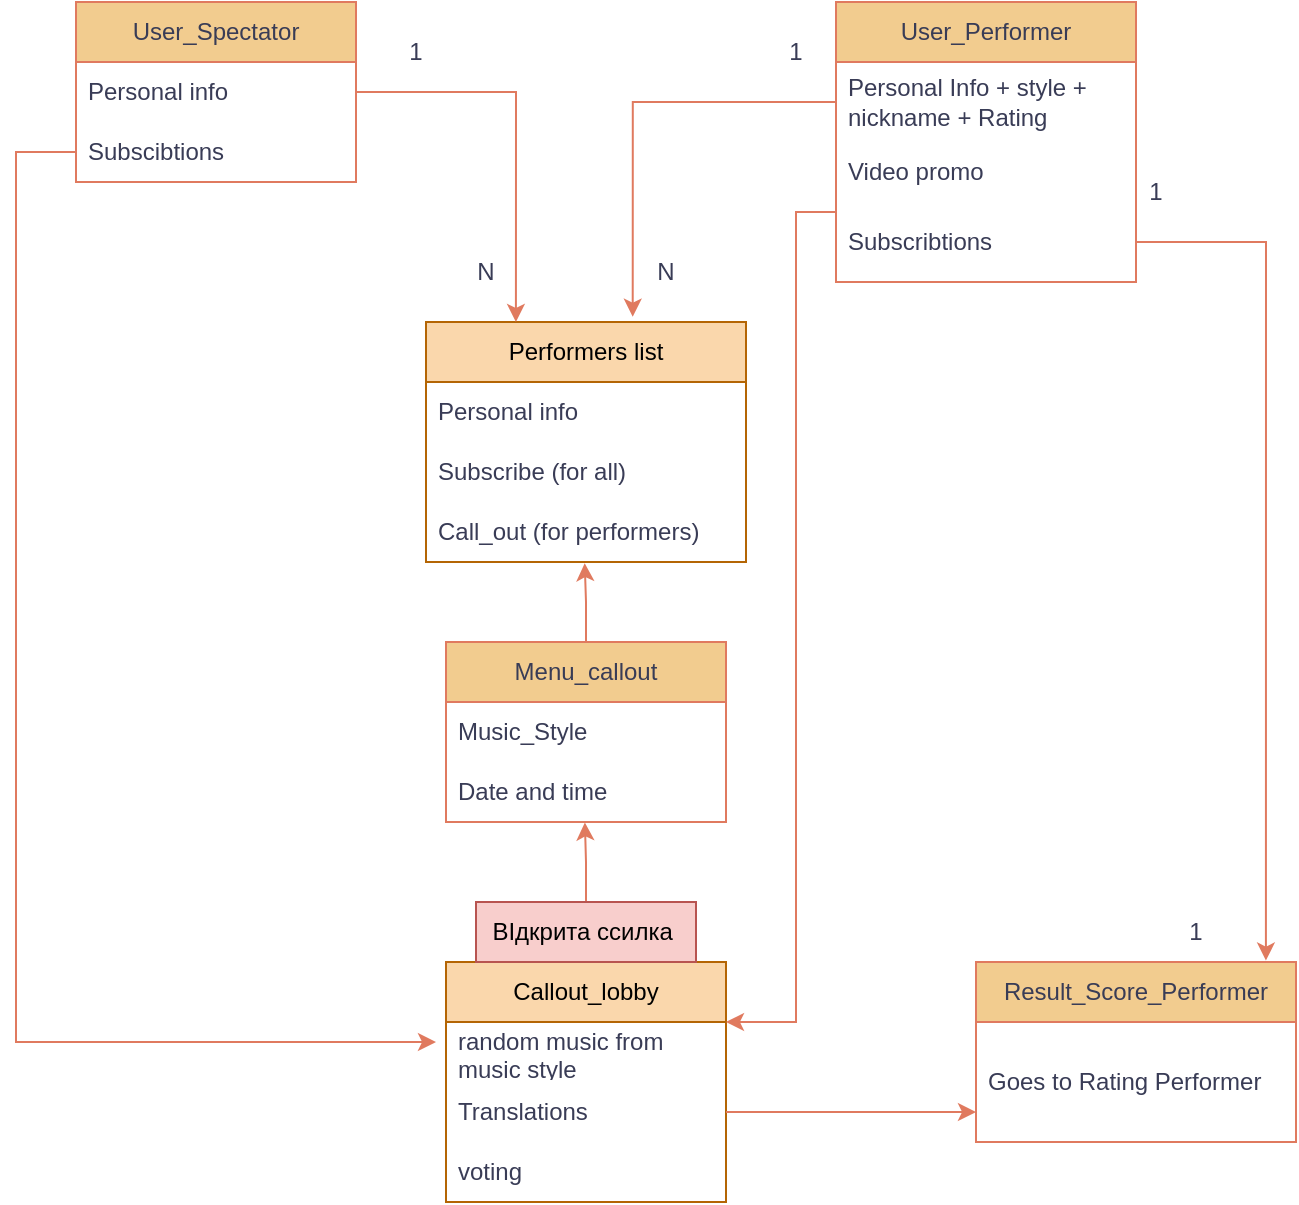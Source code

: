 <mxfile version="20.8.20" type="device"><diagram name="Страница 1" id="rqihfixSVRei1ZvfviLp"><mxGraphModel dx="1050" dy="581" grid="1" gridSize="10" guides="1" tooltips="1" connect="1" arrows="1" fold="1" page="1" pageScale="1" pageWidth="827" pageHeight="1169" background="#FFFFFF" math="0" shadow="0"><root><mxCell id="0"/><mxCell id="1" parent="0"/><mxCell id="04ggNdUsA-GPXu9F0J2Q-1" value="User_Spectator" style="swimlane;fontStyle=0;childLayout=stackLayout;horizontal=1;startSize=30;horizontalStack=0;resizeParent=1;resizeParentMax=0;resizeLast=0;collapsible=1;marginBottom=0;whiteSpace=wrap;html=1;labelBackgroundColor=none;fillColor=#F2CC8F;strokeColor=#E07A5F;fontColor=#393C56;" parent="1" vertex="1"><mxGeometry x="110" y="40" width="140" height="90" as="geometry"/></mxCell><mxCell id="04ggNdUsA-GPXu9F0J2Q-2" value="Personal info" style="text;strokeColor=none;fillColor=none;align=left;verticalAlign=middle;spacingLeft=4;spacingRight=4;overflow=hidden;points=[[0,0.5],[1,0.5]];portConstraint=eastwest;rotatable=0;whiteSpace=wrap;html=1;labelBackgroundColor=none;fontColor=#393C56;" parent="04ggNdUsA-GPXu9F0J2Q-1" vertex="1"><mxGeometry y="30" width="140" height="30" as="geometry"/></mxCell><mxCell id="04ggNdUsA-GPXu9F0J2Q-3" value="Subscibtions&amp;nbsp;" style="text;strokeColor=none;fillColor=none;align=left;verticalAlign=middle;spacingLeft=4;spacingRight=4;overflow=hidden;points=[[0,0.5],[1,0.5]];portConstraint=eastwest;rotatable=0;whiteSpace=wrap;html=1;labelBackgroundColor=none;fontColor=#393C56;" parent="04ggNdUsA-GPXu9F0J2Q-1" vertex="1"><mxGeometry y="60" width="140" height="30" as="geometry"/></mxCell><mxCell id="04ggNdUsA-GPXu9F0J2Q-5" value="User_Performer" style="swimlane;fontStyle=0;childLayout=stackLayout;horizontal=1;startSize=30;horizontalStack=0;resizeParent=1;resizeParentMax=0;resizeLast=0;collapsible=1;marginBottom=0;whiteSpace=wrap;html=1;labelBackgroundColor=none;fillColor=#F2CC8F;strokeColor=#E07A5F;fontColor=#393C56;" parent="1" vertex="1"><mxGeometry x="490" y="40" width="150" height="140" as="geometry"/></mxCell><mxCell id="04ggNdUsA-GPXu9F0J2Q-6" value="Personal Info + style + nickname + Rating" style="text;strokeColor=none;fillColor=none;align=left;verticalAlign=middle;spacingLeft=4;spacingRight=4;overflow=hidden;points=[[0,0.5],[1,0.5]];portConstraint=eastwest;rotatable=0;whiteSpace=wrap;html=1;labelBackgroundColor=none;fontColor=#393C56;" parent="04ggNdUsA-GPXu9F0J2Q-5" vertex="1"><mxGeometry y="30" width="150" height="40" as="geometry"/></mxCell><mxCell id="04ggNdUsA-GPXu9F0J2Q-7" value="Video promo" style="text;strokeColor=none;fillColor=none;align=left;verticalAlign=middle;spacingLeft=4;spacingRight=4;overflow=hidden;points=[[0,0.5],[1,0.5]];portConstraint=eastwest;rotatable=0;whiteSpace=wrap;html=1;labelBackgroundColor=none;fontColor=#393C56;" parent="04ggNdUsA-GPXu9F0J2Q-5" vertex="1"><mxGeometry y="70" width="150" height="30" as="geometry"/></mxCell><mxCell id="04ggNdUsA-GPXu9F0J2Q-8" value="Subscribtions" style="text;strokeColor=none;fillColor=none;align=left;verticalAlign=middle;spacingLeft=4;spacingRight=4;overflow=hidden;points=[[0,0.5],[1,0.5]];portConstraint=eastwest;rotatable=0;whiteSpace=wrap;html=1;labelBackgroundColor=none;fontColor=#393C56;" parent="04ggNdUsA-GPXu9F0J2Q-5" vertex="1"><mxGeometry y="100" width="150" height="40" as="geometry"/></mxCell><mxCell id="riciEKTTV3S1OfBAYj2b-1" value="Result_Score_Performer" style="swimlane;fontStyle=0;childLayout=stackLayout;horizontal=1;startSize=30;horizontalStack=0;resizeParent=1;resizeParentMax=0;resizeLast=0;collapsible=1;marginBottom=0;whiteSpace=wrap;html=1;labelBackgroundColor=none;fillColor=#F2CC8F;strokeColor=#E07A5F;fontColor=#393C56;" parent="1" vertex="1"><mxGeometry x="560" y="520" width="160" height="90" as="geometry"/></mxCell><mxCell id="riciEKTTV3S1OfBAYj2b-2" value="Goes to Rating Performer" style="text;strokeColor=none;fillColor=none;align=left;verticalAlign=middle;spacingLeft=4;spacingRight=4;overflow=hidden;points=[[0,0.5],[1,0.5]];portConstraint=eastwest;rotatable=0;whiteSpace=wrap;html=1;labelBackgroundColor=none;fontColor=#393C56;" parent="riciEKTTV3S1OfBAYj2b-1" vertex="1"><mxGeometry y="30" width="160" height="60" as="geometry"/></mxCell><mxCell id="riciEKTTV3S1OfBAYj2b-17" value="Callout_lobby" style="swimlane;fontStyle=0;childLayout=stackLayout;horizontal=1;startSize=30;horizontalStack=0;resizeParent=1;resizeParentMax=0;resizeLast=0;collapsible=1;marginBottom=0;whiteSpace=wrap;html=1;strokeColor=#b46504;fillColor=#fad7ac;" parent="1" vertex="1"><mxGeometry x="295" y="520" width="140" height="120" as="geometry"/></mxCell><mxCell id="riciEKTTV3S1OfBAYj2b-18" value="random music from music style" style="text;strokeColor=none;fillColor=none;align=left;verticalAlign=middle;spacingLeft=4;spacingRight=4;overflow=hidden;points=[[0,0.5],[1,0.5]];portConstraint=eastwest;rotatable=0;whiteSpace=wrap;html=1;fontColor=#393C56;" parent="riciEKTTV3S1OfBAYj2b-17" vertex="1"><mxGeometry y="30" width="140" height="30" as="geometry"/></mxCell><mxCell id="riciEKTTV3S1OfBAYj2b-19" value="Translations" style="text;strokeColor=none;fillColor=none;align=left;verticalAlign=middle;spacingLeft=4;spacingRight=4;overflow=hidden;points=[[0,0.5],[1,0.5]];portConstraint=eastwest;rotatable=0;whiteSpace=wrap;html=1;fontColor=#393C56;" parent="riciEKTTV3S1OfBAYj2b-17" vertex="1"><mxGeometry y="60" width="140" height="30" as="geometry"/></mxCell><mxCell id="riciEKTTV3S1OfBAYj2b-20" value="voting" style="text;strokeColor=none;fillColor=none;align=left;verticalAlign=middle;spacingLeft=4;spacingRight=4;overflow=hidden;points=[[0,0.5],[1,0.5]];portConstraint=eastwest;rotatable=0;whiteSpace=wrap;html=1;fontColor=#393C56;" parent="riciEKTTV3S1OfBAYj2b-17" vertex="1"><mxGeometry y="90" width="140" height="30" as="geometry"/></mxCell><mxCell id="riciEKTTV3S1OfBAYj2b-51" style="edgeStyle=orthogonalEdgeStyle;rounded=0;orthogonalLoop=1;jettySize=auto;html=1;strokeColor=#E07A5F;fontColor=#393C56;fillColor=#F2CC8F;entryX=0.496;entryY=1.007;entryDx=0;entryDy=0;entryPerimeter=0;" parent="1" source="riciEKTTV3S1OfBAYj2b-23" target="riciEKTTV3S1OfBAYj2b-37" edge="1"><mxGeometry relative="1" as="geometry"><mxPoint x="365" y="460" as="targetPoint"/></mxGeometry></mxCell><mxCell id="riciEKTTV3S1OfBAYj2b-23" value="ВІдкрита ссилка&amp;nbsp;" style="text;html=1;strokeColor=#b85450;fillColor=#f8cecc;align=center;verticalAlign=middle;whiteSpace=wrap;rounded=0;" parent="1" vertex="1"><mxGeometry x="310" y="490" width="110" height="30" as="geometry"/></mxCell><mxCell id="riciEKTTV3S1OfBAYj2b-27" value="Performers list" style="swimlane;fontStyle=0;childLayout=stackLayout;horizontal=1;startSize=30;horizontalStack=0;resizeParent=1;resizeParentMax=0;resizeLast=0;collapsible=1;marginBottom=0;whiteSpace=wrap;html=1;strokeColor=#b46504;fillColor=#fad7ac;" parent="1" vertex="1"><mxGeometry x="285" y="200" width="160" height="120" as="geometry"/></mxCell><mxCell id="riciEKTTV3S1OfBAYj2b-28" value="Personal info" style="text;strokeColor=none;fillColor=none;align=left;verticalAlign=middle;spacingLeft=4;spacingRight=4;overflow=hidden;points=[[0,0.5],[1,0.5]];portConstraint=eastwest;rotatable=0;whiteSpace=wrap;html=1;fontColor=#393C56;" parent="riciEKTTV3S1OfBAYj2b-27" vertex="1"><mxGeometry y="30" width="160" height="30" as="geometry"/></mxCell><mxCell id="riciEKTTV3S1OfBAYj2b-29" value="Subscribe (for all)&amp;nbsp;" style="text;strokeColor=none;fillColor=none;align=left;verticalAlign=middle;spacingLeft=4;spacingRight=4;overflow=hidden;points=[[0,0.5],[1,0.5]];portConstraint=eastwest;rotatable=0;whiteSpace=wrap;html=1;fontColor=#393C56;" parent="riciEKTTV3S1OfBAYj2b-27" vertex="1"><mxGeometry y="60" width="160" height="30" as="geometry"/></mxCell><mxCell id="riciEKTTV3S1OfBAYj2b-30" value="Call_out (for performers)" style="text;strokeColor=none;fillColor=none;align=left;verticalAlign=middle;spacingLeft=4;spacingRight=4;overflow=hidden;points=[[0,0.5],[1,0.5]];portConstraint=eastwest;rotatable=0;whiteSpace=wrap;html=1;fontColor=#393C56;" parent="riciEKTTV3S1OfBAYj2b-27" vertex="1"><mxGeometry y="90" width="160" height="30" as="geometry"/></mxCell><mxCell id="riciEKTTV3S1OfBAYj2b-47" style="edgeStyle=orthogonalEdgeStyle;rounded=0;orthogonalLoop=1;jettySize=auto;html=1;entryX=0.496;entryY=1.02;entryDx=0;entryDy=0;entryPerimeter=0;strokeColor=#E07A5F;fontColor=#393C56;fillColor=#F2CC8F;" parent="1" source="riciEKTTV3S1OfBAYj2b-35" target="riciEKTTV3S1OfBAYj2b-30" edge="1"><mxGeometry relative="1" as="geometry"/></mxCell><mxCell id="riciEKTTV3S1OfBAYj2b-35" value="Menu_callout" style="swimlane;fontStyle=0;childLayout=stackLayout;horizontal=1;startSize=30;horizontalStack=0;resizeParent=1;resizeParentMax=0;resizeLast=0;collapsible=1;marginBottom=0;whiteSpace=wrap;html=1;strokeColor=#E07A5F;fontColor=#393C56;fillColor=#F2CC8F;" parent="1" vertex="1"><mxGeometry x="295" y="360" width="140" height="90" as="geometry"/></mxCell><mxCell id="riciEKTTV3S1OfBAYj2b-36" value="Music_Style" style="text;strokeColor=none;fillColor=none;align=left;verticalAlign=middle;spacingLeft=4;spacingRight=4;overflow=hidden;points=[[0,0.5],[1,0.5]];portConstraint=eastwest;rotatable=0;whiteSpace=wrap;html=1;fontColor=#393C56;" parent="riciEKTTV3S1OfBAYj2b-35" vertex="1"><mxGeometry y="30" width="140" height="30" as="geometry"/></mxCell><mxCell id="riciEKTTV3S1OfBAYj2b-37" value="Date and time" style="text;strokeColor=none;fillColor=none;align=left;verticalAlign=middle;spacingLeft=4;spacingRight=4;overflow=hidden;points=[[0,0.5],[1,0.5]];portConstraint=eastwest;rotatable=0;whiteSpace=wrap;html=1;fontColor=#393C56;" parent="riciEKTTV3S1OfBAYj2b-35" vertex="1"><mxGeometry y="60" width="140" height="30" as="geometry"/></mxCell><mxCell id="riciEKTTV3S1OfBAYj2b-39" style="edgeStyle=orthogonalEdgeStyle;rounded=0;orthogonalLoop=1;jettySize=auto;html=1;strokeColor=#E07A5F;fontColor=#393C56;fillColor=#F2CC8F;entryX=0.281;entryY=0;entryDx=0;entryDy=0;entryPerimeter=0;" parent="1" source="04ggNdUsA-GPXu9F0J2Q-2" target="riciEKTTV3S1OfBAYj2b-27" edge="1"><mxGeometry relative="1" as="geometry"><mxPoint x="330" y="190" as="targetPoint"/></mxGeometry></mxCell><mxCell id="riciEKTTV3S1OfBAYj2b-40" style="edgeStyle=orthogonalEdgeStyle;rounded=0;orthogonalLoop=1;jettySize=auto;html=1;exitX=0;exitY=0.5;exitDx=0;exitDy=0;entryX=0.646;entryY=-0.022;entryDx=0;entryDy=0;entryPerimeter=0;strokeColor=#E07A5F;fontColor=#393C56;fillColor=#F2CC8F;" parent="1" source="04ggNdUsA-GPXu9F0J2Q-6" target="riciEKTTV3S1OfBAYj2b-27" edge="1"><mxGeometry relative="1" as="geometry"/></mxCell><mxCell id="riciEKTTV3S1OfBAYj2b-53" style="edgeStyle=orthogonalEdgeStyle;rounded=0;orthogonalLoop=1;jettySize=auto;html=1;entryX=0;entryY=0.5;entryDx=0;entryDy=0;strokeColor=#E07A5F;fontColor=#393C56;fillColor=#F2CC8F;" parent="1" source="riciEKTTV3S1OfBAYj2b-19" edge="1"><mxGeometry relative="1" as="geometry"><mxPoint x="560" y="595" as="targetPoint"/></mxGeometry></mxCell><mxCell id="riciEKTTV3S1OfBAYj2b-54" style="edgeStyle=orthogonalEdgeStyle;rounded=0;orthogonalLoop=1;jettySize=auto;html=1;entryX=0.906;entryY=-0.008;entryDx=0;entryDy=0;entryPerimeter=0;strokeColor=#E07A5F;fontColor=#393C56;fillColor=#F2CC8F;" parent="1" source="04ggNdUsA-GPXu9F0J2Q-8" target="riciEKTTV3S1OfBAYj2b-1" edge="1"><mxGeometry relative="1" as="geometry"/></mxCell><mxCell id="riciEKTTV3S1OfBAYj2b-55" style="edgeStyle=orthogonalEdgeStyle;rounded=0;orthogonalLoop=1;jettySize=auto;html=1;strokeColor=#E07A5F;fontColor=#393C56;fillColor=#F2CC8F;entryX=1;entryY=0.25;entryDx=0;entryDy=0;" parent="1" source="04ggNdUsA-GPXu9F0J2Q-8" target="riciEKTTV3S1OfBAYj2b-17" edge="1"><mxGeometry relative="1" as="geometry"><mxPoint x="470" y="530" as="targetPoint"/><Array as="points"><mxPoint x="470" y="145"/><mxPoint x="470" y="550"/></Array></mxGeometry></mxCell><mxCell id="riciEKTTV3S1OfBAYj2b-56" style="edgeStyle=orthogonalEdgeStyle;rounded=0;orthogonalLoop=1;jettySize=auto;html=1;strokeColor=#E07A5F;fontColor=#393C56;fillColor=#F2CC8F;" parent="1" source="04ggNdUsA-GPXu9F0J2Q-3" edge="1"><mxGeometry relative="1" as="geometry"><mxPoint x="290" y="560" as="targetPoint"/><Array as="points"><mxPoint x="80" y="115"/><mxPoint x="80" y="560"/></Array></mxGeometry></mxCell><mxCell id="riciEKTTV3S1OfBAYj2b-60" value="1" style="text;html=1;strokeColor=none;fillColor=none;align=center;verticalAlign=middle;whiteSpace=wrap;rounded=0;fontColor=#393C56;" parent="1" vertex="1"><mxGeometry x="250" y="50" width="60" height="30" as="geometry"/></mxCell><mxCell id="riciEKTTV3S1OfBAYj2b-62" value="N" style="text;html=1;strokeColor=none;fillColor=none;align=center;verticalAlign=middle;whiteSpace=wrap;rounded=0;fontColor=#393C56;" parent="1" vertex="1"><mxGeometry x="285" y="160" width="60" height="30" as="geometry"/></mxCell><mxCell id="riciEKTTV3S1OfBAYj2b-63" value="1" style="text;html=1;strokeColor=none;fillColor=none;align=center;verticalAlign=middle;whiteSpace=wrap;rounded=0;fontColor=#393C56;" parent="1" vertex="1"><mxGeometry x="460" y="50" width="20" height="30" as="geometry"/></mxCell><mxCell id="riciEKTTV3S1OfBAYj2b-65" value="N" style="text;html=1;strokeColor=none;fillColor=none;align=center;verticalAlign=middle;whiteSpace=wrap;rounded=0;fontColor=#393C56;" parent="1" vertex="1"><mxGeometry x="390" y="160" width="30" height="30" as="geometry"/></mxCell><mxCell id="riciEKTTV3S1OfBAYj2b-66" value="1" style="text;html=1;strokeColor=none;fillColor=none;align=center;verticalAlign=middle;whiteSpace=wrap;rounded=0;fontColor=#393C56;" parent="1" vertex="1"><mxGeometry x="640" y="490" width="60" height="30" as="geometry"/></mxCell><mxCell id="riciEKTTV3S1OfBAYj2b-67" value="1" style="text;html=1;strokeColor=none;fillColor=none;align=center;verticalAlign=middle;whiteSpace=wrap;rounded=0;fontColor=#393C56;" parent="1" vertex="1"><mxGeometry x="620" y="120" width="60" height="30" as="geometry"/></mxCell></root></mxGraphModel></diagram></mxfile>